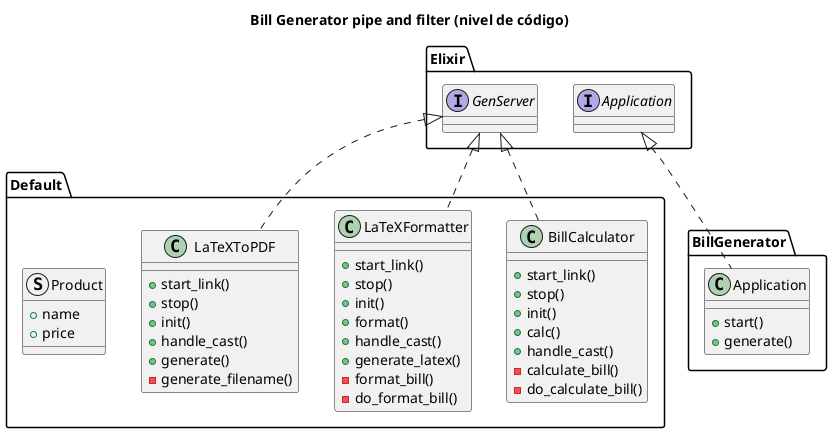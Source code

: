 @startuml Bill Generator pipe and filter
title Bill Generator pipe and filter (nivel de código)
interface       Elixir.GenServer
interface       Elixir.Application
class        BillGenerator.Application implements Elixir.Application{
+ start()
+ generate()
}
class        Default.BillCalculator implements Elixir.GenServer{
+ start_link()
+ stop()
+ init()
+ calc()
+ handle_cast()
- calculate_bill()
- do_calculate_bill()
}
class        Default.LaTeXFormatter implements Elixir.GenServer{
+ start_link()
+ stop()
+ init()
+ format()
+ handle_cast()
+ generate_latex()
- format_bill()
- do_format_bill()
}
class        Default.LaTeXToPDF implements Elixir.GenServer{
+ start_link()
+ stop()
+ init()
+ handle_cast()
+ generate()
- generate_filename()
}
package Default {
struct Product{
+ name
+ price
}
}

@enduml
